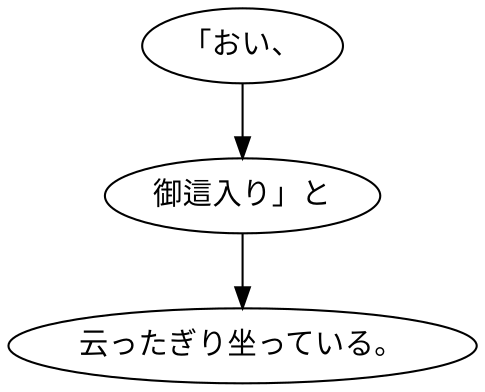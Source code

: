 digraph graph7417 {
	node0 [label="「おい、"];
	node1 [label="御這入り」と"];
	node2 [label="云ったぎり坐っている。"];
	node0 -> node1;
	node1 -> node2;
}
